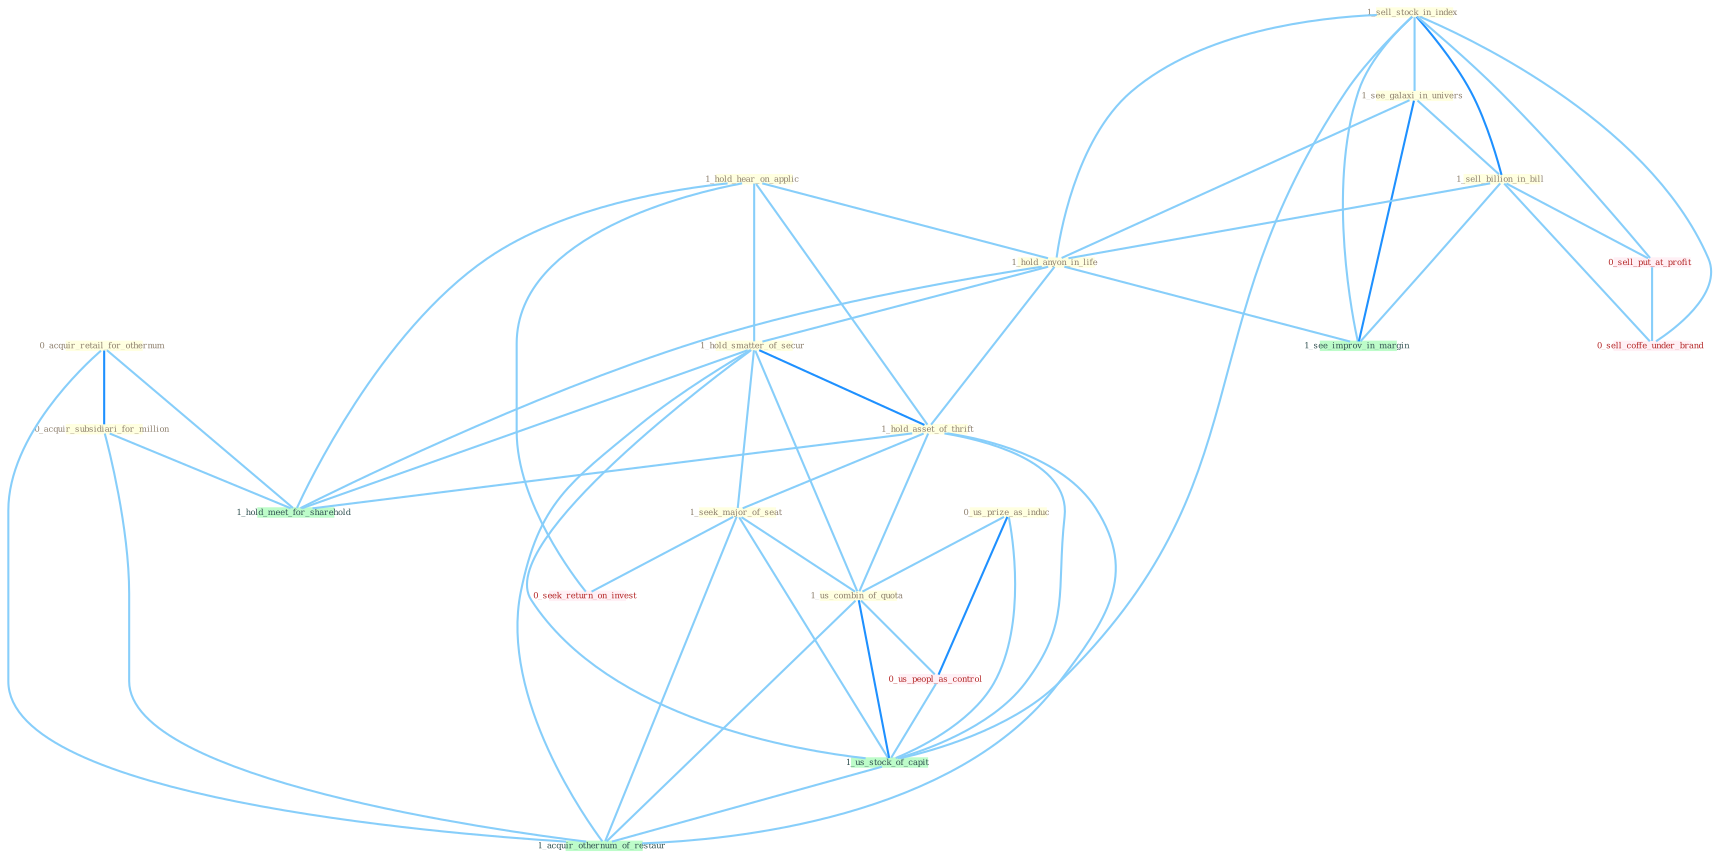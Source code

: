 Graph G{ 
    node
    [shape=polygon,style=filled,width=.5,height=.06,color="#BDFCC9",fixedsize=true,fontsize=4,
    fontcolor="#2f4f4f"];
    {node
    [color="#ffffe0", fontcolor="#8b7d6b"] "1_sell_stock_in_index " "0_acquir_retail_for_othernum " "1_see_galaxi_in_univers " "1_hold_hear_on_applic " "1_sell_billion_in_bill " "1_hold_anyon_in_life " "1_hold_smatter_of_secur " "1_hold_asset_of_thrift " "1_seek_major_of_seat " "0_us_prize_as_induc " "1_us_combin_of_quota " "0_acquir_subsidiari_for_million "}
{node [color="#fff0f5", fontcolor="#b22222"] "0_us_peopl_as_control " "0_sell_put_at_profit " "0_seek_return_on_invest " "0_sell_coffe_under_brand "}
edge [color="#B0E2FF"];

	"1_sell_stock_in_index " -- "1_see_galaxi_in_univers " [w="1", color="#87cefa" ];
	"1_sell_stock_in_index " -- "1_sell_billion_in_bill " [w="2", color="#1e90ff" , len=0.8];
	"1_sell_stock_in_index " -- "1_hold_anyon_in_life " [w="1", color="#87cefa" ];
	"1_sell_stock_in_index " -- "0_sell_put_at_profit " [w="1", color="#87cefa" ];
	"1_sell_stock_in_index " -- "1_us_stock_of_capit " [w="1", color="#87cefa" ];
	"1_sell_stock_in_index " -- "1_see_improv_in_margin " [w="1", color="#87cefa" ];
	"1_sell_stock_in_index " -- "0_sell_coffe_under_brand " [w="1", color="#87cefa" ];
	"0_acquir_retail_for_othernum " -- "0_acquir_subsidiari_for_million " [w="2", color="#1e90ff" , len=0.8];
	"0_acquir_retail_for_othernum " -- "1_hold_meet_for_sharehold " [w="1", color="#87cefa" ];
	"0_acquir_retail_for_othernum " -- "1_acquir_othernum_of_restaur " [w="1", color="#87cefa" ];
	"1_see_galaxi_in_univers " -- "1_sell_billion_in_bill " [w="1", color="#87cefa" ];
	"1_see_galaxi_in_univers " -- "1_hold_anyon_in_life " [w="1", color="#87cefa" ];
	"1_see_galaxi_in_univers " -- "1_see_improv_in_margin " [w="2", color="#1e90ff" , len=0.8];
	"1_hold_hear_on_applic " -- "1_hold_anyon_in_life " [w="1", color="#87cefa" ];
	"1_hold_hear_on_applic " -- "1_hold_smatter_of_secur " [w="1", color="#87cefa" ];
	"1_hold_hear_on_applic " -- "1_hold_asset_of_thrift " [w="1", color="#87cefa" ];
	"1_hold_hear_on_applic " -- "0_seek_return_on_invest " [w="1", color="#87cefa" ];
	"1_hold_hear_on_applic " -- "1_hold_meet_for_sharehold " [w="1", color="#87cefa" ];
	"1_sell_billion_in_bill " -- "1_hold_anyon_in_life " [w="1", color="#87cefa" ];
	"1_sell_billion_in_bill " -- "0_sell_put_at_profit " [w="1", color="#87cefa" ];
	"1_sell_billion_in_bill " -- "1_see_improv_in_margin " [w="1", color="#87cefa" ];
	"1_sell_billion_in_bill " -- "0_sell_coffe_under_brand " [w="1", color="#87cefa" ];
	"1_hold_anyon_in_life " -- "1_hold_smatter_of_secur " [w="1", color="#87cefa" ];
	"1_hold_anyon_in_life " -- "1_hold_asset_of_thrift " [w="1", color="#87cefa" ];
	"1_hold_anyon_in_life " -- "1_see_improv_in_margin " [w="1", color="#87cefa" ];
	"1_hold_anyon_in_life " -- "1_hold_meet_for_sharehold " [w="1", color="#87cefa" ];
	"1_hold_smatter_of_secur " -- "1_hold_asset_of_thrift " [w="2", color="#1e90ff" , len=0.8];
	"1_hold_smatter_of_secur " -- "1_seek_major_of_seat " [w="1", color="#87cefa" ];
	"1_hold_smatter_of_secur " -- "1_us_combin_of_quota " [w="1", color="#87cefa" ];
	"1_hold_smatter_of_secur " -- "1_us_stock_of_capit " [w="1", color="#87cefa" ];
	"1_hold_smatter_of_secur " -- "1_hold_meet_for_sharehold " [w="1", color="#87cefa" ];
	"1_hold_smatter_of_secur " -- "1_acquir_othernum_of_restaur " [w="1", color="#87cefa" ];
	"1_hold_asset_of_thrift " -- "1_seek_major_of_seat " [w="1", color="#87cefa" ];
	"1_hold_asset_of_thrift " -- "1_us_combin_of_quota " [w="1", color="#87cefa" ];
	"1_hold_asset_of_thrift " -- "1_us_stock_of_capit " [w="1", color="#87cefa" ];
	"1_hold_asset_of_thrift " -- "1_hold_meet_for_sharehold " [w="1", color="#87cefa" ];
	"1_hold_asset_of_thrift " -- "1_acquir_othernum_of_restaur " [w="1", color="#87cefa" ];
	"1_seek_major_of_seat " -- "1_us_combin_of_quota " [w="1", color="#87cefa" ];
	"1_seek_major_of_seat " -- "0_seek_return_on_invest " [w="1", color="#87cefa" ];
	"1_seek_major_of_seat " -- "1_us_stock_of_capit " [w="1", color="#87cefa" ];
	"1_seek_major_of_seat " -- "1_acquir_othernum_of_restaur " [w="1", color="#87cefa" ];
	"0_us_prize_as_induc " -- "1_us_combin_of_quota " [w="1", color="#87cefa" ];
	"0_us_prize_as_induc " -- "0_us_peopl_as_control " [w="2", color="#1e90ff" , len=0.8];
	"0_us_prize_as_induc " -- "1_us_stock_of_capit " [w="1", color="#87cefa" ];
	"1_us_combin_of_quota " -- "0_us_peopl_as_control " [w="1", color="#87cefa" ];
	"1_us_combin_of_quota " -- "1_us_stock_of_capit " [w="2", color="#1e90ff" , len=0.8];
	"1_us_combin_of_quota " -- "1_acquir_othernum_of_restaur " [w="1", color="#87cefa" ];
	"0_acquir_subsidiari_for_million " -- "1_hold_meet_for_sharehold " [w="1", color="#87cefa" ];
	"0_acquir_subsidiari_for_million " -- "1_acquir_othernum_of_restaur " [w="1", color="#87cefa" ];
	"0_us_peopl_as_control " -- "1_us_stock_of_capit " [w="1", color="#87cefa" ];
	"0_sell_put_at_profit " -- "0_sell_coffe_under_brand " [w="1", color="#87cefa" ];
	"1_us_stock_of_capit " -- "1_acquir_othernum_of_restaur " [w="1", color="#87cefa" ];
}